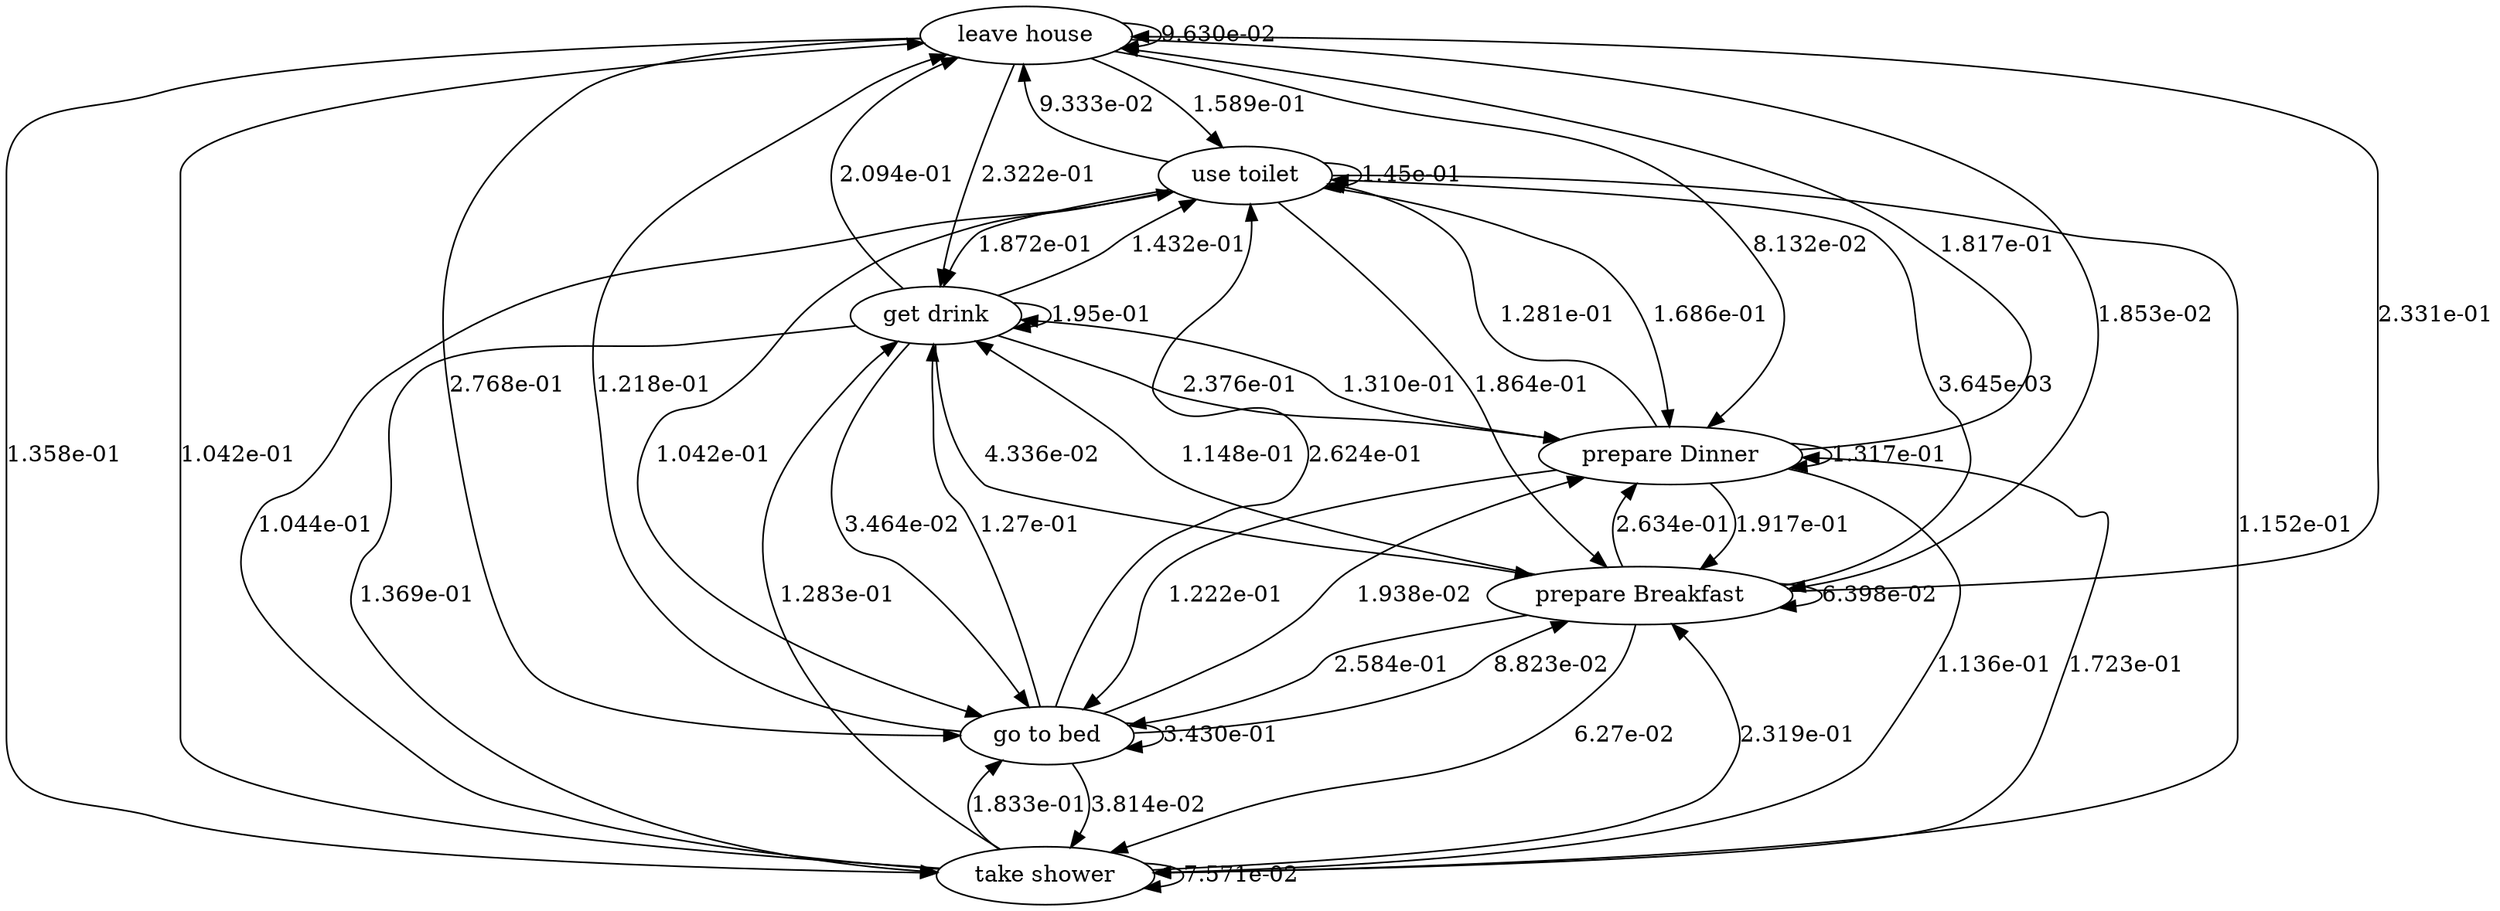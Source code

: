 digraph {
	1 [label="leave house"]
	4 [label="use toilet"]
	5 [label="take shower"]
	10 [label="go to bed"]
	13 [label="prepare Breakfast"]
	15 [label="prepare Dinner"]
	17 [label="get drink"]
	1 -> 1 [label="9.630e-02"]
	1 -> 4 [label="1.589e-01"]
	1 -> 5 [label="1.358e-01"]
	1 -> 10 [label="2.768e-01"]
	1 -> 13 [label="1.853e-02"]
	1 -> 15 [label="8.132e-02"]
	1 -> 17 [label="2.322e-01"]
	4 -> 1 [label="9.333e-02"]
	4 -> 4 [label="1.45e-01"]
	4 -> 5 [label="1.152e-01"]
	4 -> 10 [label="1.042e-01"]
	4 -> 13 [label="1.864e-01"]
	4 -> 15 [label="1.686e-01"]
	4 -> 17 [label="1.872e-01"]
	5 -> 1 [label="1.042e-01"]
	5 -> 4 [label="1.044e-01"]
	5 -> 5 [label="7.571e-02"]
	5 -> 10 [label="1.833e-01"]
	5 -> 13 [label="2.319e-01"]
	5 -> 15 [label="1.723e-01"]
	5 -> 17 [label="1.283e-01"]
	10 -> 1 [label="1.218e-01"]
	10 -> 4 [label="2.624e-01"]
	10 -> 5 [label="3.814e-02"]
	10 -> 10 [label="3.430e-01"]
	10 -> 13 [label="8.823e-02"]
	10 -> 15 [label="1.938e-02"]
	10 -> 17 [label="1.27e-01"]
	13 -> 1 [label="2.331e-01"]
	13 -> 4 [label="3.645e-03"]
	13 -> 5 [label="6.27e-02"]
	13 -> 10 [label="2.584e-01"]
	13 -> 13 [label="6.398e-02"]
	13 -> 15 [label="2.634e-01"]
	13 -> 17 [label="1.148e-01"]
	15 -> 1 [label="1.817e-01"]
	15 -> 4 [label="1.281e-01"]
	15 -> 5 [label="1.136e-01"]
	15 -> 10 [label="1.222e-01"]
	15 -> 13 [label="1.917e-01"]
	15 -> 15 [label="1.317e-01"]
	15 -> 17 [label="1.310e-01"]
	17 -> 1 [label="2.094e-01"]
	17 -> 4 [label="1.432e-01"]
	17 -> 5 [label="1.369e-01"]
	17 -> 10 [label="3.464e-02"]
	17 -> 13 [label="4.336e-02"]
	17 -> 15 [label="2.376e-01"]
	17 -> 17 [label="1.95e-01"]
}
